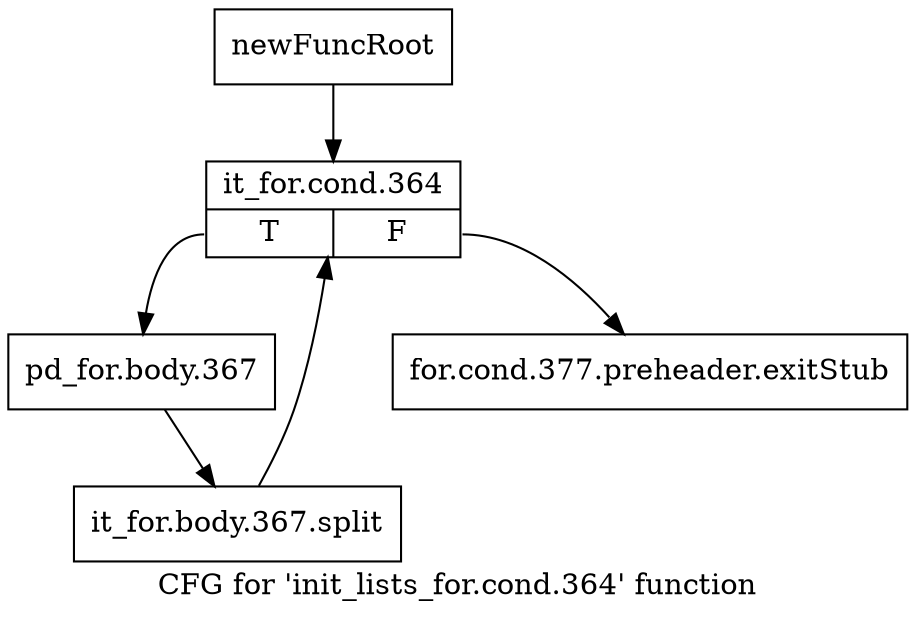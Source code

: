 digraph "CFG for 'init_lists_for.cond.364' function" {
	label="CFG for 'init_lists_for.cond.364' function";

	Node0x26c1ee0 [shape=record,label="{newFuncRoot}"];
	Node0x26c1ee0 -> Node0x26c2350;
	Node0x26c2300 [shape=record,label="{for.cond.377.preheader.exitStub}"];
	Node0x26c2350 [shape=record,label="{it_for.cond.364|{<s0>T|<s1>F}}"];
	Node0x26c2350:s0 -> Node0x26c23a0;
	Node0x26c2350:s1 -> Node0x26c2300;
	Node0x26c23a0 [shape=record,label="{pd_for.body.367}"];
	Node0x26c23a0 -> Node0x3768750;
	Node0x3768750 [shape=record,label="{it_for.body.367.split}"];
	Node0x3768750 -> Node0x26c2350;
}
